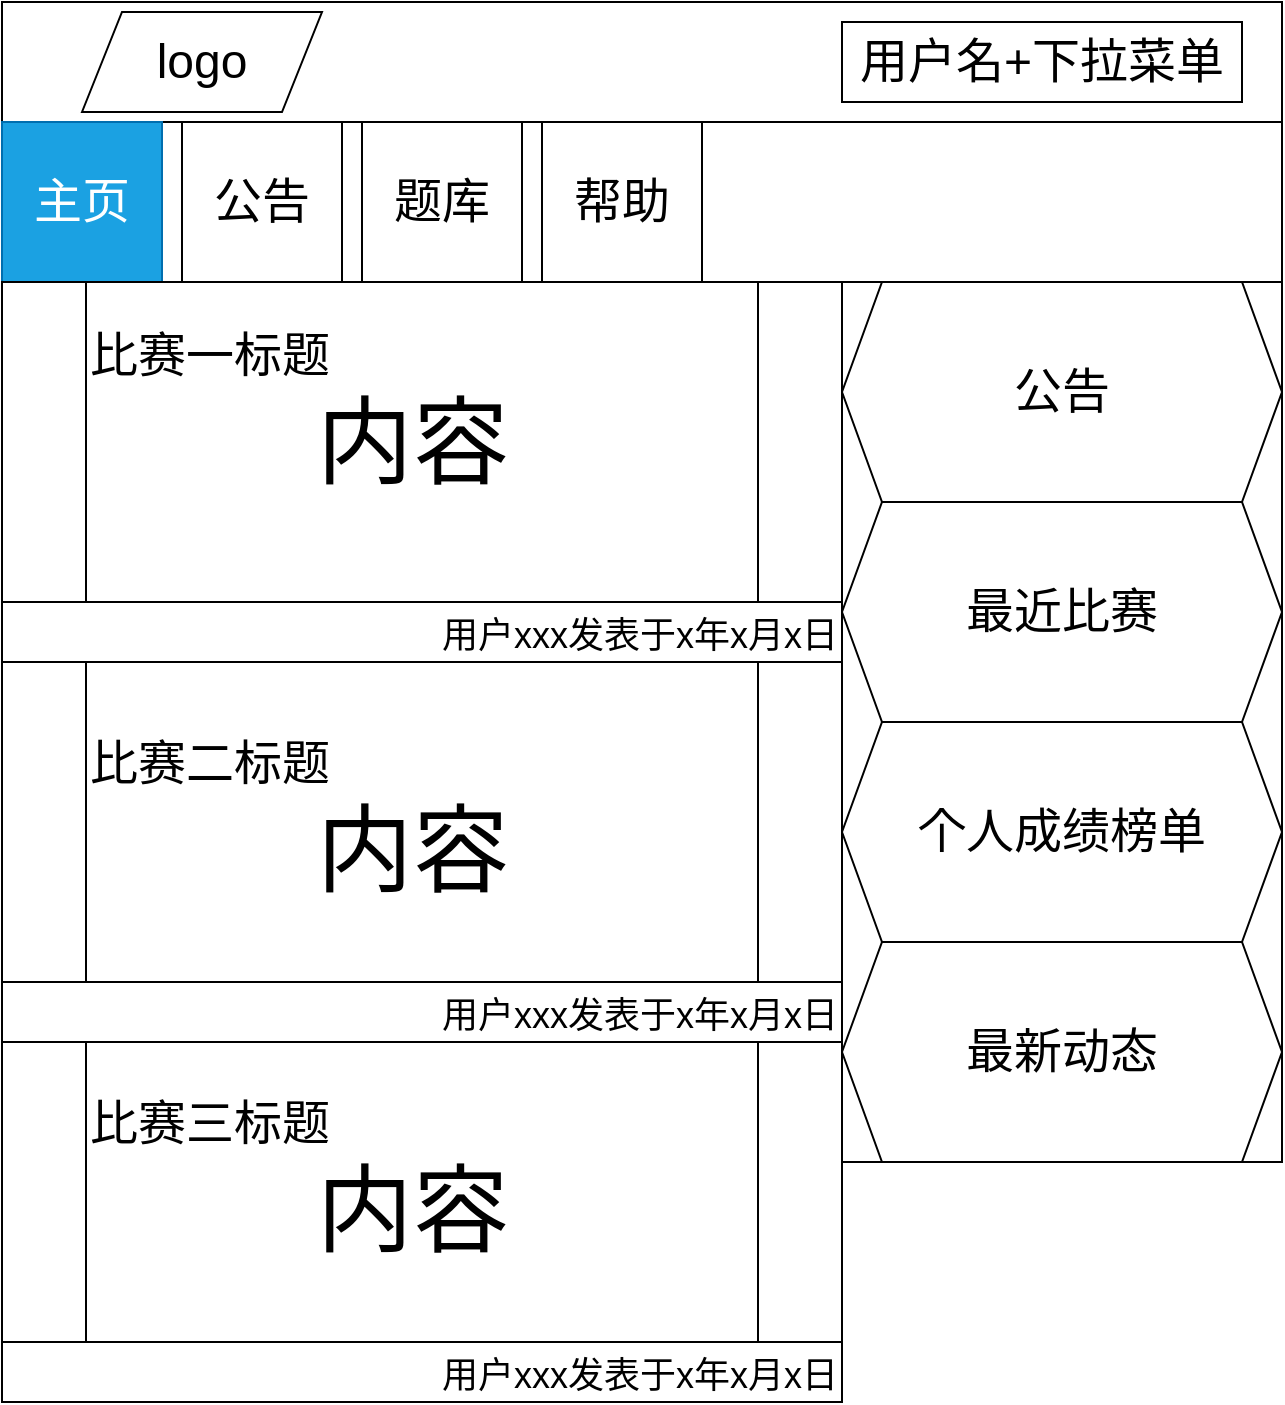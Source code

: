 <mxfile>
    <diagram id="G1y7S-FvWjsbphqNmD9A" name="第 1 页">
        <mxGraphModel dx="752" dy="585" grid="1" gridSize="10" guides="1" tooltips="1" connect="1" arrows="1" fold="1" page="1" pageScale="1" pageWidth="827" pageHeight="1169" math="0" shadow="0">
            <root>
                <mxCell id="0"/>
                <mxCell id="1" parent="0"/>
                <mxCell id="2" value="" style="rounded=0;whiteSpace=wrap;html=1;" parent="1" vertex="1">
                    <mxGeometry x="110" y="100" width="640" height="80" as="geometry"/>
                </mxCell>
                <mxCell id="4" value="" style="rounded=0;whiteSpace=wrap;html=1;" parent="1" vertex="1">
                    <mxGeometry x="110" y="40" width="640" height="60" as="geometry"/>
                </mxCell>
                <mxCell id="5" value="" style="rounded=0;whiteSpace=wrap;html=1;" parent="1" vertex="1">
                    <mxGeometry x="530" y="180" width="220" height="440" as="geometry"/>
                </mxCell>
                <mxCell id="6" value="&lt;font style=&quot;font-size: 24px;&quot;&gt;logo&lt;/font&gt;" style="shape=parallelogram;perimeter=parallelogramPerimeter;whiteSpace=wrap;html=1;fixedSize=1;" parent="1" vertex="1">
                    <mxGeometry x="150" y="45" width="120" height="50" as="geometry"/>
                </mxCell>
                <mxCell id="8" value="用户名+下拉菜单" style="rounded=0;whiteSpace=wrap;html=1;fontSize=24;" parent="1" vertex="1">
                    <mxGeometry x="530" y="50" width="200" height="40" as="geometry"/>
                </mxCell>
                <mxCell id="16" value="公告" style="whiteSpace=wrap;html=1;aspect=fixed;fontSize=24;" parent="1" vertex="1">
                    <mxGeometry x="200" y="100" width="80" height="80" as="geometry"/>
                </mxCell>
                <mxCell id="17" value="主页" style="whiteSpace=wrap;html=1;aspect=fixed;fontSize=24;fillColor=#1ba1e2;fontColor=#ffffff;strokeColor=#006EAF;" parent="1" vertex="1">
                    <mxGeometry x="110" y="100" width="80" height="80" as="geometry"/>
                </mxCell>
                <mxCell id="18" value="题库" style="whiteSpace=wrap;html=1;aspect=fixed;fontSize=24;" parent="1" vertex="1">
                    <mxGeometry x="290" y="100" width="80" height="80" as="geometry"/>
                </mxCell>
                <mxCell id="19" value="帮助" style="whiteSpace=wrap;html=1;aspect=fixed;fontSize=24;" parent="1" vertex="1">
                    <mxGeometry x="380" y="100" width="80" height="80" as="geometry"/>
                </mxCell>
                <mxCell id="21" value="比赛一标题&lt;br&gt;&lt;div style=&quot;text-align: justify;&quot;&gt;&lt;span style=&quot;background-color: initial;&quot;&gt;&amp;nbsp; &amp;nbsp; &amp;nbsp; &amp;nbsp; &amp;nbsp; &amp;nbsp; &amp;nbsp; &amp;nbsp; &amp;nbsp;&lt;font style=&quot;font-size: 48px;&quot;&gt;内容&lt;/font&gt;&lt;/span&gt;&lt;/div&gt;&lt;br&gt;" style="shape=process;whiteSpace=wrap;html=1;backgroundOutline=1;fontSize=24;align=left;" parent="1" vertex="1">
                    <mxGeometry x="110" y="180" width="420" height="160" as="geometry"/>
                </mxCell>
                <mxCell id="27" value="公告" style="shape=hexagon;perimeter=hexagonPerimeter2;whiteSpace=wrap;html=1;fixedSize=1;fontSize=24;" parent="1" vertex="1">
                    <mxGeometry x="530" y="180" width="220" height="110" as="geometry"/>
                </mxCell>
                <mxCell id="28" value="最近比赛" style="shape=hexagon;perimeter=hexagonPerimeter2;whiteSpace=wrap;html=1;fixedSize=1;fontSize=24;" parent="1" vertex="1">
                    <mxGeometry x="530" y="290" width="220" height="110" as="geometry"/>
                </mxCell>
                <mxCell id="32" value="个人成绩榜单" style="shape=hexagon;perimeter=hexagonPerimeter2;whiteSpace=wrap;html=1;fixedSize=1;fontSize=24;" parent="1" vertex="1">
                    <mxGeometry x="530" y="400" width="220" height="110" as="geometry"/>
                </mxCell>
                <mxCell id="33" value="最新动态" style="shape=hexagon;perimeter=hexagonPerimeter2;whiteSpace=wrap;html=1;fixedSize=1;fontSize=24;" parent="1" vertex="1">
                    <mxGeometry x="530" y="510" width="220" height="110" as="geometry"/>
                </mxCell>
                <mxCell id="41" value="&lt;font style=&quot;font-size: 18px;&quot;&gt;用户xxx发表于x年x月x日&lt;/font&gt;" style="rounded=0;whiteSpace=wrap;html=1;fontSize=24;align=right;" parent="1" vertex="1">
                    <mxGeometry x="110" y="340" width="420" height="30" as="geometry"/>
                </mxCell>
                <mxCell id="43" value="比赛三标题&lt;br&gt;&lt;div style=&quot;text-align: justify;&quot;&gt;&lt;span style=&quot;background-color: initial;&quot;&gt;&amp;nbsp; &amp;nbsp; &amp;nbsp; &amp;nbsp; &amp;nbsp; &amp;nbsp; &amp;nbsp; &amp;nbsp; &amp;nbsp;&lt;font style=&quot;font-size: 48px;&quot;&gt;内容&lt;/font&gt;&lt;/span&gt;&lt;/div&gt;" style="shape=process;whiteSpace=wrap;html=1;backgroundOutline=1;fontSize=24;align=left;" parent="1" vertex="1">
                    <mxGeometry x="110" y="550" width="420" height="160" as="geometry"/>
                </mxCell>
                <mxCell id="44" value="比赛二标题&lt;br&gt;&lt;div style=&quot;text-align: justify;&quot;&gt;&lt;span style=&quot;background-color: initial;&quot;&gt;&amp;nbsp; &amp;nbsp; &amp;nbsp; &amp;nbsp; &amp;nbsp; &amp;nbsp; &amp;nbsp; &amp;nbsp; &amp;nbsp;&lt;font style=&quot;font-size: 48px;&quot;&gt;内容&lt;/font&gt;&lt;/span&gt;&lt;/div&gt;" style="shape=process;whiteSpace=wrap;html=1;backgroundOutline=1;fontSize=24;align=left;" parent="1" vertex="1">
                    <mxGeometry x="110" y="370" width="420" height="160" as="geometry"/>
                </mxCell>
                <mxCell id="45" value="&lt;font style=&quot;font-size: 18px;&quot;&gt;用户xxx发表于x年x月x日&lt;/font&gt;" style="rounded=0;whiteSpace=wrap;html=1;fontSize=24;align=right;" parent="1" vertex="1">
                    <mxGeometry x="110" y="710" width="420" height="30" as="geometry"/>
                </mxCell>
                <mxCell id="46" value="&lt;font style=&quot;font-size: 18px;&quot;&gt;用户xxx发表于x年x月x日&lt;/font&gt;" style="rounded=0;whiteSpace=wrap;html=1;fontSize=24;align=right;" parent="1" vertex="1">
                    <mxGeometry x="110" y="530" width="420" height="30" as="geometry"/>
                </mxCell>
            </root>
        </mxGraphModel>
    </diagram>
</mxfile>